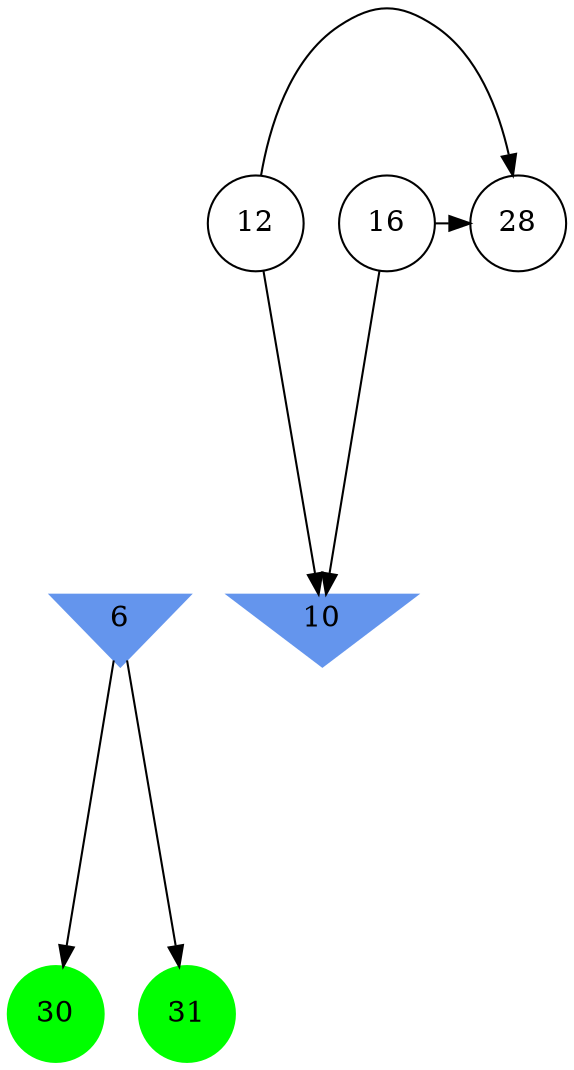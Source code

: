 digraph brain {
	ranksep=2.0;
	6 [shape=invtriangle,style=filled,color=cornflowerblue];
	10 [shape=invtriangle,style=filled,color=cornflowerblue];
	12 [shape=circle,color=black];
	16 [shape=circle,color=black];
	28 [shape=circle,color=black];
	30 [shape=circle,style=filled,color=green];
	31 [shape=circle,style=filled,color=green];
	12	->	28;
	12	->	10;
	16	->	28;
	16	->	10;
	6	->	31;
	6	->	30;
	{ rank=same; 6; 10; }
	{ rank=same; 12; 16; 28; }
	{ rank=same; 30; 31; }
}
